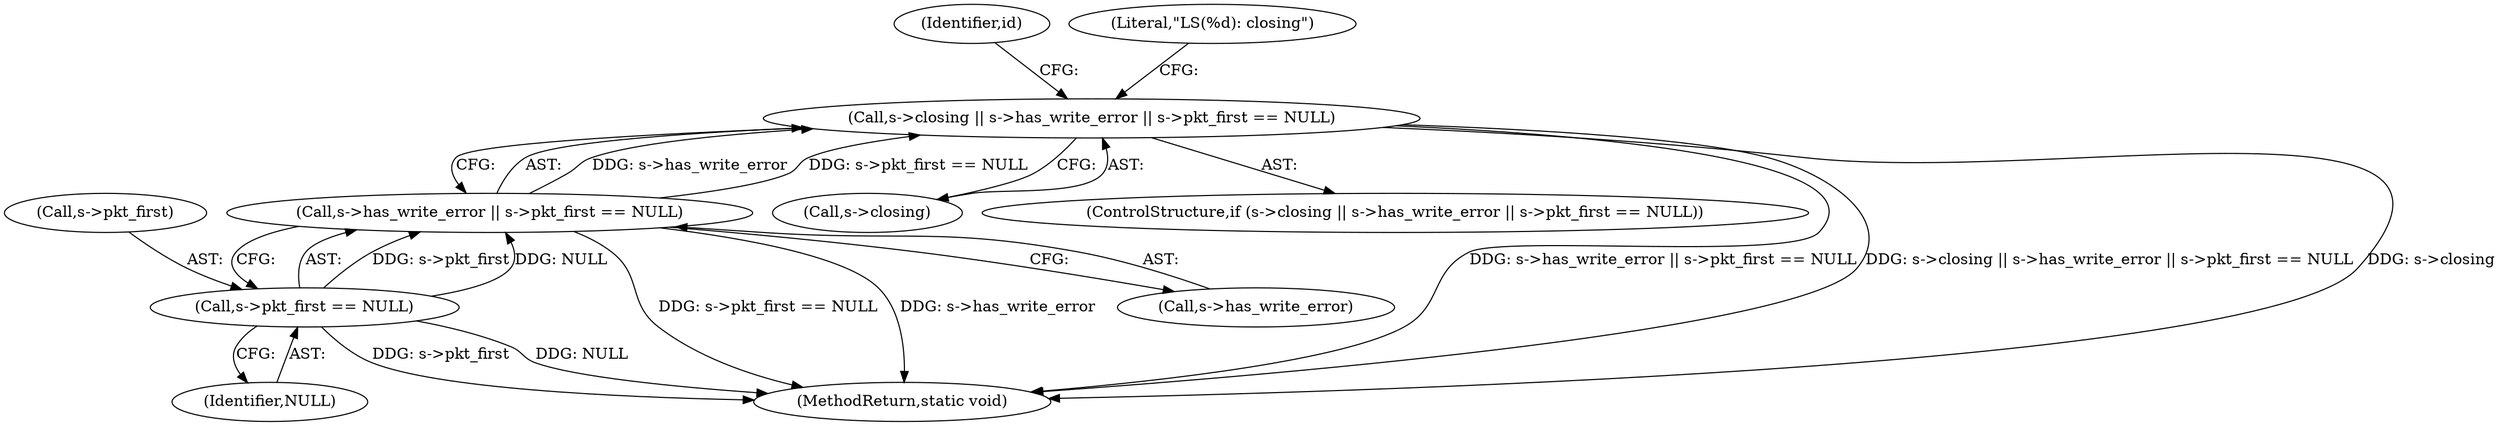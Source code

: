 digraph "0_Android_268068f25673242d1d5130d96202d3288c91b700_3@API" {
"1000177" [label="(Call,s->closing || s->has_write_error || s->pkt_first == NULL)"];
"1000181" [label="(Call,s->has_write_error || s->pkt_first == NULL)"];
"1000185" [label="(Call,s->pkt_first == NULL)"];
"1000193" [label="(Identifier,id)"];
"1000189" [label="(Identifier,NULL)"];
"1000178" [label="(Call,s->closing)"];
"1000177" [label="(Call,s->closing || s->has_write_error || s->pkt_first == NULL)"];
"1000186" [label="(Call,s->pkt_first)"];
"1000185" [label="(Call,s->pkt_first == NULL)"];
"1000204" [label="(Literal,\"LS(%d): closing\")"];
"1000176" [label="(ControlStructure,if (s->closing || s->has_write_error || s->pkt_first == NULL))"];
"1000242" [label="(MethodReturn,static void)"];
"1000181" [label="(Call,s->has_write_error || s->pkt_first == NULL)"];
"1000182" [label="(Call,s->has_write_error)"];
"1000177" -> "1000176"  [label="AST: "];
"1000177" -> "1000178"  [label="CFG: "];
"1000177" -> "1000181"  [label="CFG: "];
"1000178" -> "1000177"  [label="AST: "];
"1000181" -> "1000177"  [label="AST: "];
"1000193" -> "1000177"  [label="CFG: "];
"1000204" -> "1000177"  [label="CFG: "];
"1000177" -> "1000242"  [label="DDG: s->has_write_error || s->pkt_first == NULL"];
"1000177" -> "1000242"  [label="DDG: s->closing || s->has_write_error || s->pkt_first == NULL"];
"1000177" -> "1000242"  [label="DDG: s->closing"];
"1000181" -> "1000177"  [label="DDG: s->has_write_error"];
"1000181" -> "1000177"  [label="DDG: s->pkt_first == NULL"];
"1000181" -> "1000182"  [label="CFG: "];
"1000181" -> "1000185"  [label="CFG: "];
"1000182" -> "1000181"  [label="AST: "];
"1000185" -> "1000181"  [label="AST: "];
"1000181" -> "1000242"  [label="DDG: s->pkt_first == NULL"];
"1000181" -> "1000242"  [label="DDG: s->has_write_error"];
"1000185" -> "1000181"  [label="DDG: s->pkt_first"];
"1000185" -> "1000181"  [label="DDG: NULL"];
"1000185" -> "1000189"  [label="CFG: "];
"1000186" -> "1000185"  [label="AST: "];
"1000189" -> "1000185"  [label="AST: "];
"1000185" -> "1000242"  [label="DDG: s->pkt_first"];
"1000185" -> "1000242"  [label="DDG: NULL"];
}
